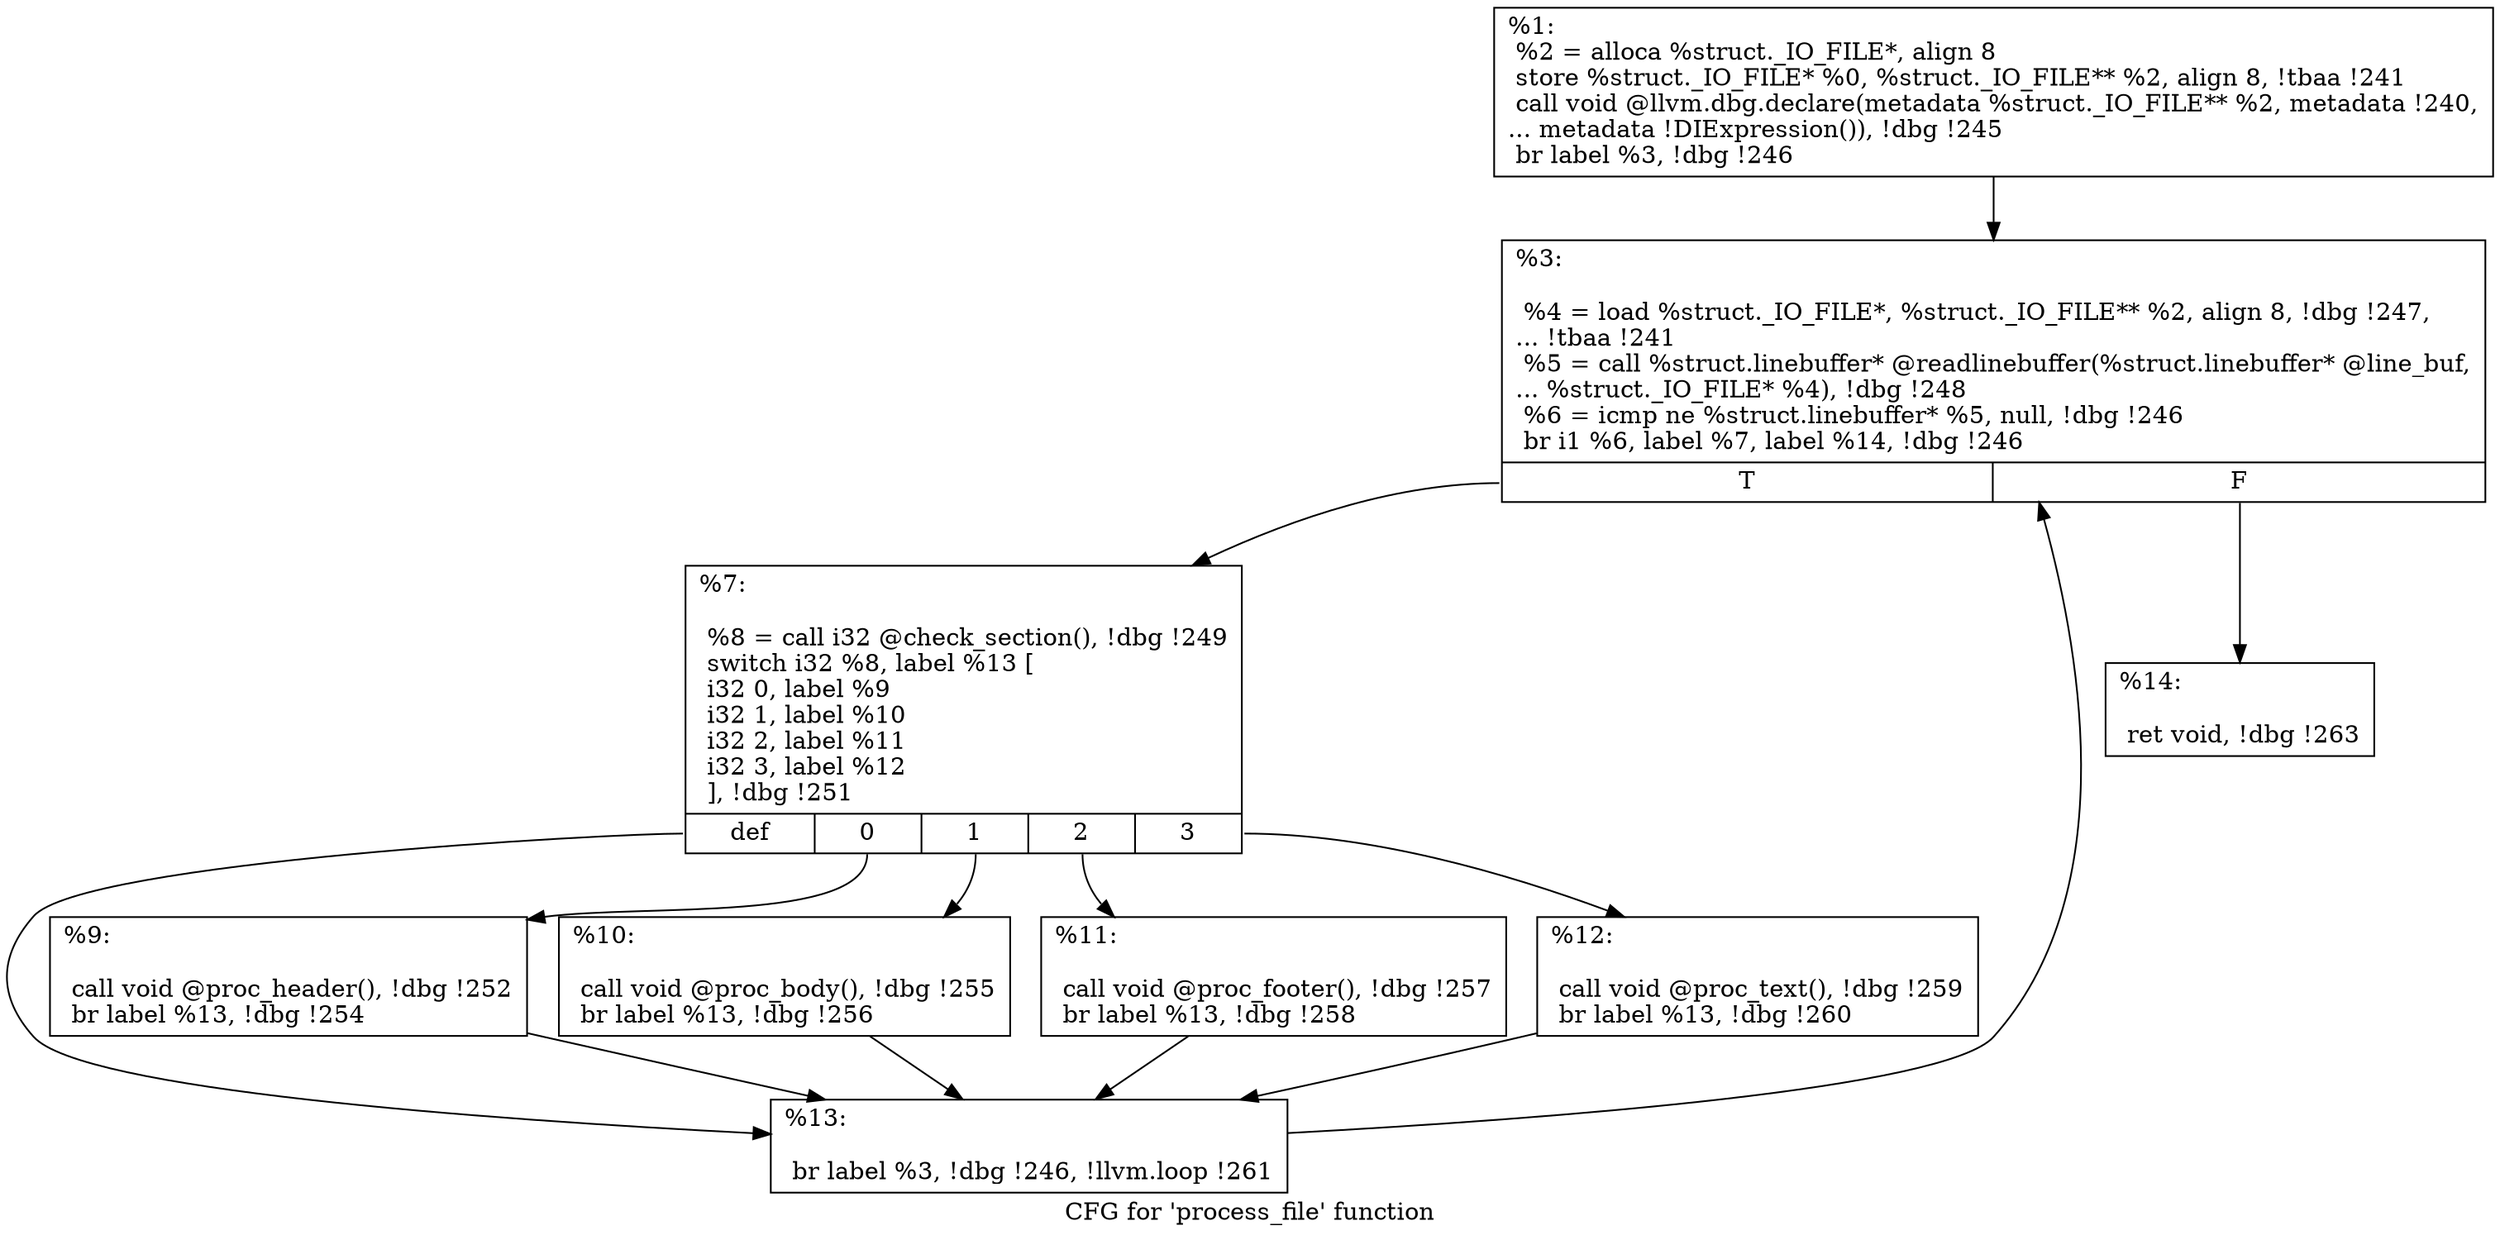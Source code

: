 digraph "CFG for 'process_file' function" {
	label="CFG for 'process_file' function";

	Node0xf310a0 [shape=record,label="{%1:\l  %2 = alloca %struct._IO_FILE*, align 8\l  store %struct._IO_FILE* %0, %struct._IO_FILE** %2, align 8, !tbaa !241\l  call void @llvm.dbg.declare(metadata %struct._IO_FILE** %2, metadata !240,\l... metadata !DIExpression()), !dbg !245\l  br label %3, !dbg !246\l}"];
	Node0xf310a0 -> Node0xf310f0;
	Node0xf310f0 [shape=record,label="{%3:\l\l  %4 = load %struct._IO_FILE*, %struct._IO_FILE** %2, align 8, !dbg !247,\l... !tbaa !241\l  %5 = call %struct.linebuffer* @readlinebuffer(%struct.linebuffer* @line_buf,\l... %struct._IO_FILE* %4), !dbg !248\l  %6 = icmp ne %struct.linebuffer* %5, null, !dbg !246\l  br i1 %6, label %7, label %14, !dbg !246\l|{<s0>T|<s1>F}}"];
	Node0xf310f0:s0 -> Node0xf31140;
	Node0xf310f0:s1 -> Node0xf31320;
	Node0xf31140 [shape=record,label="{%7:\l\l  %8 = call i32 @check_section(), !dbg !249\l  switch i32 %8, label %13 [\l    i32 0, label %9\l    i32 1, label %10\l    i32 2, label %11\l    i32 3, label %12\l  ], !dbg !251\l|{<s0>def|<s1>0|<s2>1|<s3>2|<s4>3}}"];
	Node0xf31140:s0 -> Node0xf312d0;
	Node0xf31140:s1 -> Node0xf31190;
	Node0xf31140:s2 -> Node0xf311e0;
	Node0xf31140:s3 -> Node0xf31230;
	Node0xf31140:s4 -> Node0xf31280;
	Node0xf31190 [shape=record,label="{%9:\l\l  call void @proc_header(), !dbg !252\l  br label %13, !dbg !254\l}"];
	Node0xf31190 -> Node0xf312d0;
	Node0xf311e0 [shape=record,label="{%10:\l\l  call void @proc_body(), !dbg !255\l  br label %13, !dbg !256\l}"];
	Node0xf311e0 -> Node0xf312d0;
	Node0xf31230 [shape=record,label="{%11:\l\l  call void @proc_footer(), !dbg !257\l  br label %13, !dbg !258\l}"];
	Node0xf31230 -> Node0xf312d0;
	Node0xf31280 [shape=record,label="{%12:\l\l  call void @proc_text(), !dbg !259\l  br label %13, !dbg !260\l}"];
	Node0xf31280 -> Node0xf312d0;
	Node0xf312d0 [shape=record,label="{%13:\l\l  br label %3, !dbg !246, !llvm.loop !261\l}"];
	Node0xf312d0 -> Node0xf310f0;
	Node0xf31320 [shape=record,label="{%14:\l\l  ret void, !dbg !263\l}"];
}
